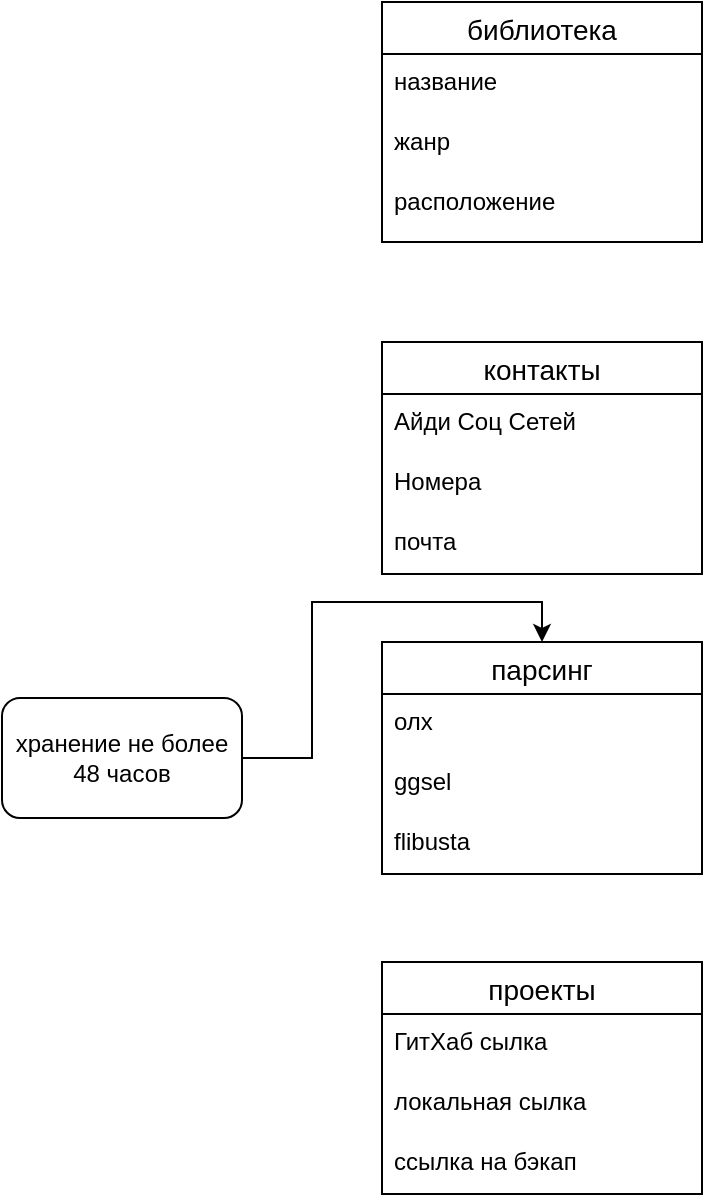 <mxfile version="20.4.0" type="github">
  <diagram id="R2lEEEUBdFMjLlhIrx00" name="Page-1">
    <mxGraphModel dx="2214" dy="789" grid="1" gridSize="10" guides="1" tooltips="1" connect="1" arrows="1" fold="1" page="1" pageScale="1" pageWidth="850" pageHeight="1100" math="0" shadow="0" extFonts="Permanent Marker^https://fonts.googleapis.com/css?family=Permanent+Marker">
      <root>
        <mxCell id="0" />
        <mxCell id="1" parent="0" />
        <mxCell id="kt1ArQraRuBdCpofBcEL-5" value="библиотека" style="swimlane;fontStyle=0;childLayout=stackLayout;horizontal=1;startSize=26;horizontalStack=0;resizeParent=1;resizeParentMax=0;resizeLast=0;collapsible=1;marginBottom=0;align=center;fontSize=14;" vertex="1" parent="1">
          <mxGeometry x="40" y="40" width="160" height="120" as="geometry">
            <mxRectangle x="40" y="40" width="120" height="30" as="alternateBounds" />
          </mxGeometry>
        </mxCell>
        <mxCell id="kt1ArQraRuBdCpofBcEL-6" value="название" style="text;strokeColor=none;fillColor=none;spacingLeft=4;spacingRight=4;overflow=hidden;rotatable=0;points=[[0,0.5],[1,0.5]];portConstraint=eastwest;fontSize=12;" vertex="1" parent="kt1ArQraRuBdCpofBcEL-5">
          <mxGeometry y="26" width="160" height="30" as="geometry" />
        </mxCell>
        <mxCell id="kt1ArQraRuBdCpofBcEL-7" value="жанр" style="text;strokeColor=none;fillColor=none;spacingLeft=4;spacingRight=4;overflow=hidden;rotatable=0;points=[[0,0.5],[1,0.5]];portConstraint=eastwest;fontSize=12;" vertex="1" parent="kt1ArQraRuBdCpofBcEL-5">
          <mxGeometry y="56" width="160" height="30" as="geometry" />
        </mxCell>
        <mxCell id="kt1ArQraRuBdCpofBcEL-8" value="расположение" style="text;strokeColor=none;fillColor=none;spacingLeft=4;spacingRight=4;overflow=hidden;rotatable=0;points=[[0,0.5],[1,0.5]];portConstraint=eastwest;fontSize=12;" vertex="1" parent="kt1ArQraRuBdCpofBcEL-5">
          <mxGeometry y="86" width="160" height="34" as="geometry" />
        </mxCell>
        <mxCell id="kt1ArQraRuBdCpofBcEL-9" value="контакты" style="swimlane;fontStyle=0;childLayout=stackLayout;horizontal=1;startSize=26;horizontalStack=0;resizeParent=1;resizeParentMax=0;resizeLast=0;collapsible=1;marginBottom=0;align=center;fontSize=14;" vertex="1" parent="1">
          <mxGeometry x="40" y="210" width="160" height="116" as="geometry" />
        </mxCell>
        <mxCell id="kt1ArQraRuBdCpofBcEL-10" value="Айди Соц Сетей" style="text;strokeColor=none;fillColor=none;spacingLeft=4;spacingRight=4;overflow=hidden;rotatable=0;points=[[0,0.5],[1,0.5]];portConstraint=eastwest;fontSize=12;" vertex="1" parent="kt1ArQraRuBdCpofBcEL-9">
          <mxGeometry y="26" width="160" height="30" as="geometry" />
        </mxCell>
        <mxCell id="kt1ArQraRuBdCpofBcEL-11" value="Номера" style="text;strokeColor=none;fillColor=none;spacingLeft=4;spacingRight=4;overflow=hidden;rotatable=0;points=[[0,0.5],[1,0.5]];portConstraint=eastwest;fontSize=12;" vertex="1" parent="kt1ArQraRuBdCpofBcEL-9">
          <mxGeometry y="56" width="160" height="30" as="geometry" />
        </mxCell>
        <mxCell id="kt1ArQraRuBdCpofBcEL-12" value="почта" style="text;strokeColor=none;fillColor=none;spacingLeft=4;spacingRight=4;overflow=hidden;rotatable=0;points=[[0,0.5],[1,0.5]];portConstraint=eastwest;fontSize=12;" vertex="1" parent="kt1ArQraRuBdCpofBcEL-9">
          <mxGeometry y="86" width="160" height="30" as="geometry" />
        </mxCell>
        <mxCell id="kt1ArQraRuBdCpofBcEL-39" value="парсинг" style="swimlane;fontStyle=0;childLayout=stackLayout;horizontal=1;startSize=26;horizontalStack=0;resizeParent=1;resizeParentMax=0;resizeLast=0;collapsible=1;marginBottom=0;align=center;fontSize=14;" vertex="1" parent="1">
          <mxGeometry x="40" y="360" width="160" height="116" as="geometry" />
        </mxCell>
        <mxCell id="kt1ArQraRuBdCpofBcEL-40" value="олх" style="text;strokeColor=none;fillColor=none;spacingLeft=4;spacingRight=4;overflow=hidden;rotatable=0;points=[[0,0.5],[1,0.5]];portConstraint=eastwest;fontSize=12;" vertex="1" parent="kt1ArQraRuBdCpofBcEL-39">
          <mxGeometry y="26" width="160" height="30" as="geometry" />
        </mxCell>
        <mxCell id="kt1ArQraRuBdCpofBcEL-41" value="ggsel" style="text;strokeColor=none;fillColor=none;spacingLeft=4;spacingRight=4;overflow=hidden;rotatable=0;points=[[0,0.5],[1,0.5]];portConstraint=eastwest;fontSize=12;" vertex="1" parent="kt1ArQraRuBdCpofBcEL-39">
          <mxGeometry y="56" width="160" height="30" as="geometry" />
        </mxCell>
        <mxCell id="kt1ArQraRuBdCpofBcEL-42" value="flibusta&#xa;" style="text;strokeColor=none;fillColor=none;spacingLeft=4;spacingRight=4;overflow=hidden;rotatable=0;points=[[0,0.5],[1,0.5]];portConstraint=eastwest;fontSize=12;" vertex="1" parent="kt1ArQraRuBdCpofBcEL-39">
          <mxGeometry y="86" width="160" height="30" as="geometry" />
        </mxCell>
        <mxCell id="kt1ArQraRuBdCpofBcEL-44" style="edgeStyle=orthogonalEdgeStyle;rounded=0;orthogonalLoop=1;jettySize=auto;html=1;exitX=1;exitY=0.5;exitDx=0;exitDy=0;entryX=0.5;entryY=0;entryDx=0;entryDy=0;" edge="1" parent="1" source="kt1ArQraRuBdCpofBcEL-43" target="kt1ArQraRuBdCpofBcEL-39">
          <mxGeometry relative="1" as="geometry" />
        </mxCell>
        <mxCell id="kt1ArQraRuBdCpofBcEL-43" value="хранение не более 48 часов" style="rounded=1;whiteSpace=wrap;html=1;" vertex="1" parent="1">
          <mxGeometry x="-150" y="388" width="120" height="60" as="geometry" />
        </mxCell>
        <mxCell id="kt1ArQraRuBdCpofBcEL-45" value="проекты" style="swimlane;fontStyle=0;childLayout=stackLayout;horizontal=1;startSize=26;horizontalStack=0;resizeParent=1;resizeParentMax=0;resizeLast=0;collapsible=1;marginBottom=0;align=center;fontSize=14;" vertex="1" parent="1">
          <mxGeometry x="40" y="520" width="160" height="116" as="geometry" />
        </mxCell>
        <mxCell id="kt1ArQraRuBdCpofBcEL-46" value="ГитХаб сылка" style="text;strokeColor=none;fillColor=none;spacingLeft=4;spacingRight=4;overflow=hidden;rotatable=0;points=[[0,0.5],[1,0.5]];portConstraint=eastwest;fontSize=12;" vertex="1" parent="kt1ArQraRuBdCpofBcEL-45">
          <mxGeometry y="26" width="160" height="30" as="geometry" />
        </mxCell>
        <mxCell id="kt1ArQraRuBdCpofBcEL-47" value="локальная сылка" style="text;strokeColor=none;fillColor=none;spacingLeft=4;spacingRight=4;overflow=hidden;rotatable=0;points=[[0,0.5],[1,0.5]];portConstraint=eastwest;fontSize=12;" vertex="1" parent="kt1ArQraRuBdCpofBcEL-45">
          <mxGeometry y="56" width="160" height="30" as="geometry" />
        </mxCell>
        <mxCell id="kt1ArQraRuBdCpofBcEL-48" value="ссылка на бэкап" style="text;strokeColor=none;fillColor=none;spacingLeft=4;spacingRight=4;overflow=hidden;rotatable=0;points=[[0,0.5],[1,0.5]];portConstraint=eastwest;fontSize=12;" vertex="1" parent="kt1ArQraRuBdCpofBcEL-45">
          <mxGeometry y="86" width="160" height="30" as="geometry" />
        </mxCell>
      </root>
    </mxGraphModel>
  </diagram>
</mxfile>
